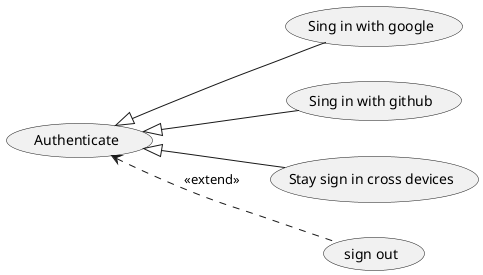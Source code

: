 @startuml

left to right direction

usecase "Authenticate" as user_auth

usecase "Sing in with google" as signInWithGoogle
usecase "Sing in with github" as signInWithGithub
usecase "Stay sign in cross devices" as signInWithMultiDevices
usecase "sign out" as signOut

user_auth <|-- signInWithGoogle 
user_auth <|-- signInWithGithub
user_auth <|-- signInWithMultiDevices
user_auth <.. signOut : <<extend>>

@enduml